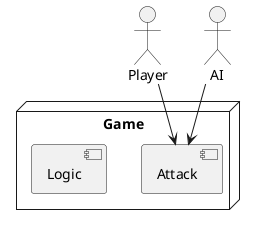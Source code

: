 @startuml Context_View
actor Player
actor AI 

node "Game"{
    component "Attack"
    component "Logic"
}


Player --> "Attack"
AI --> "Attack"
@enduml